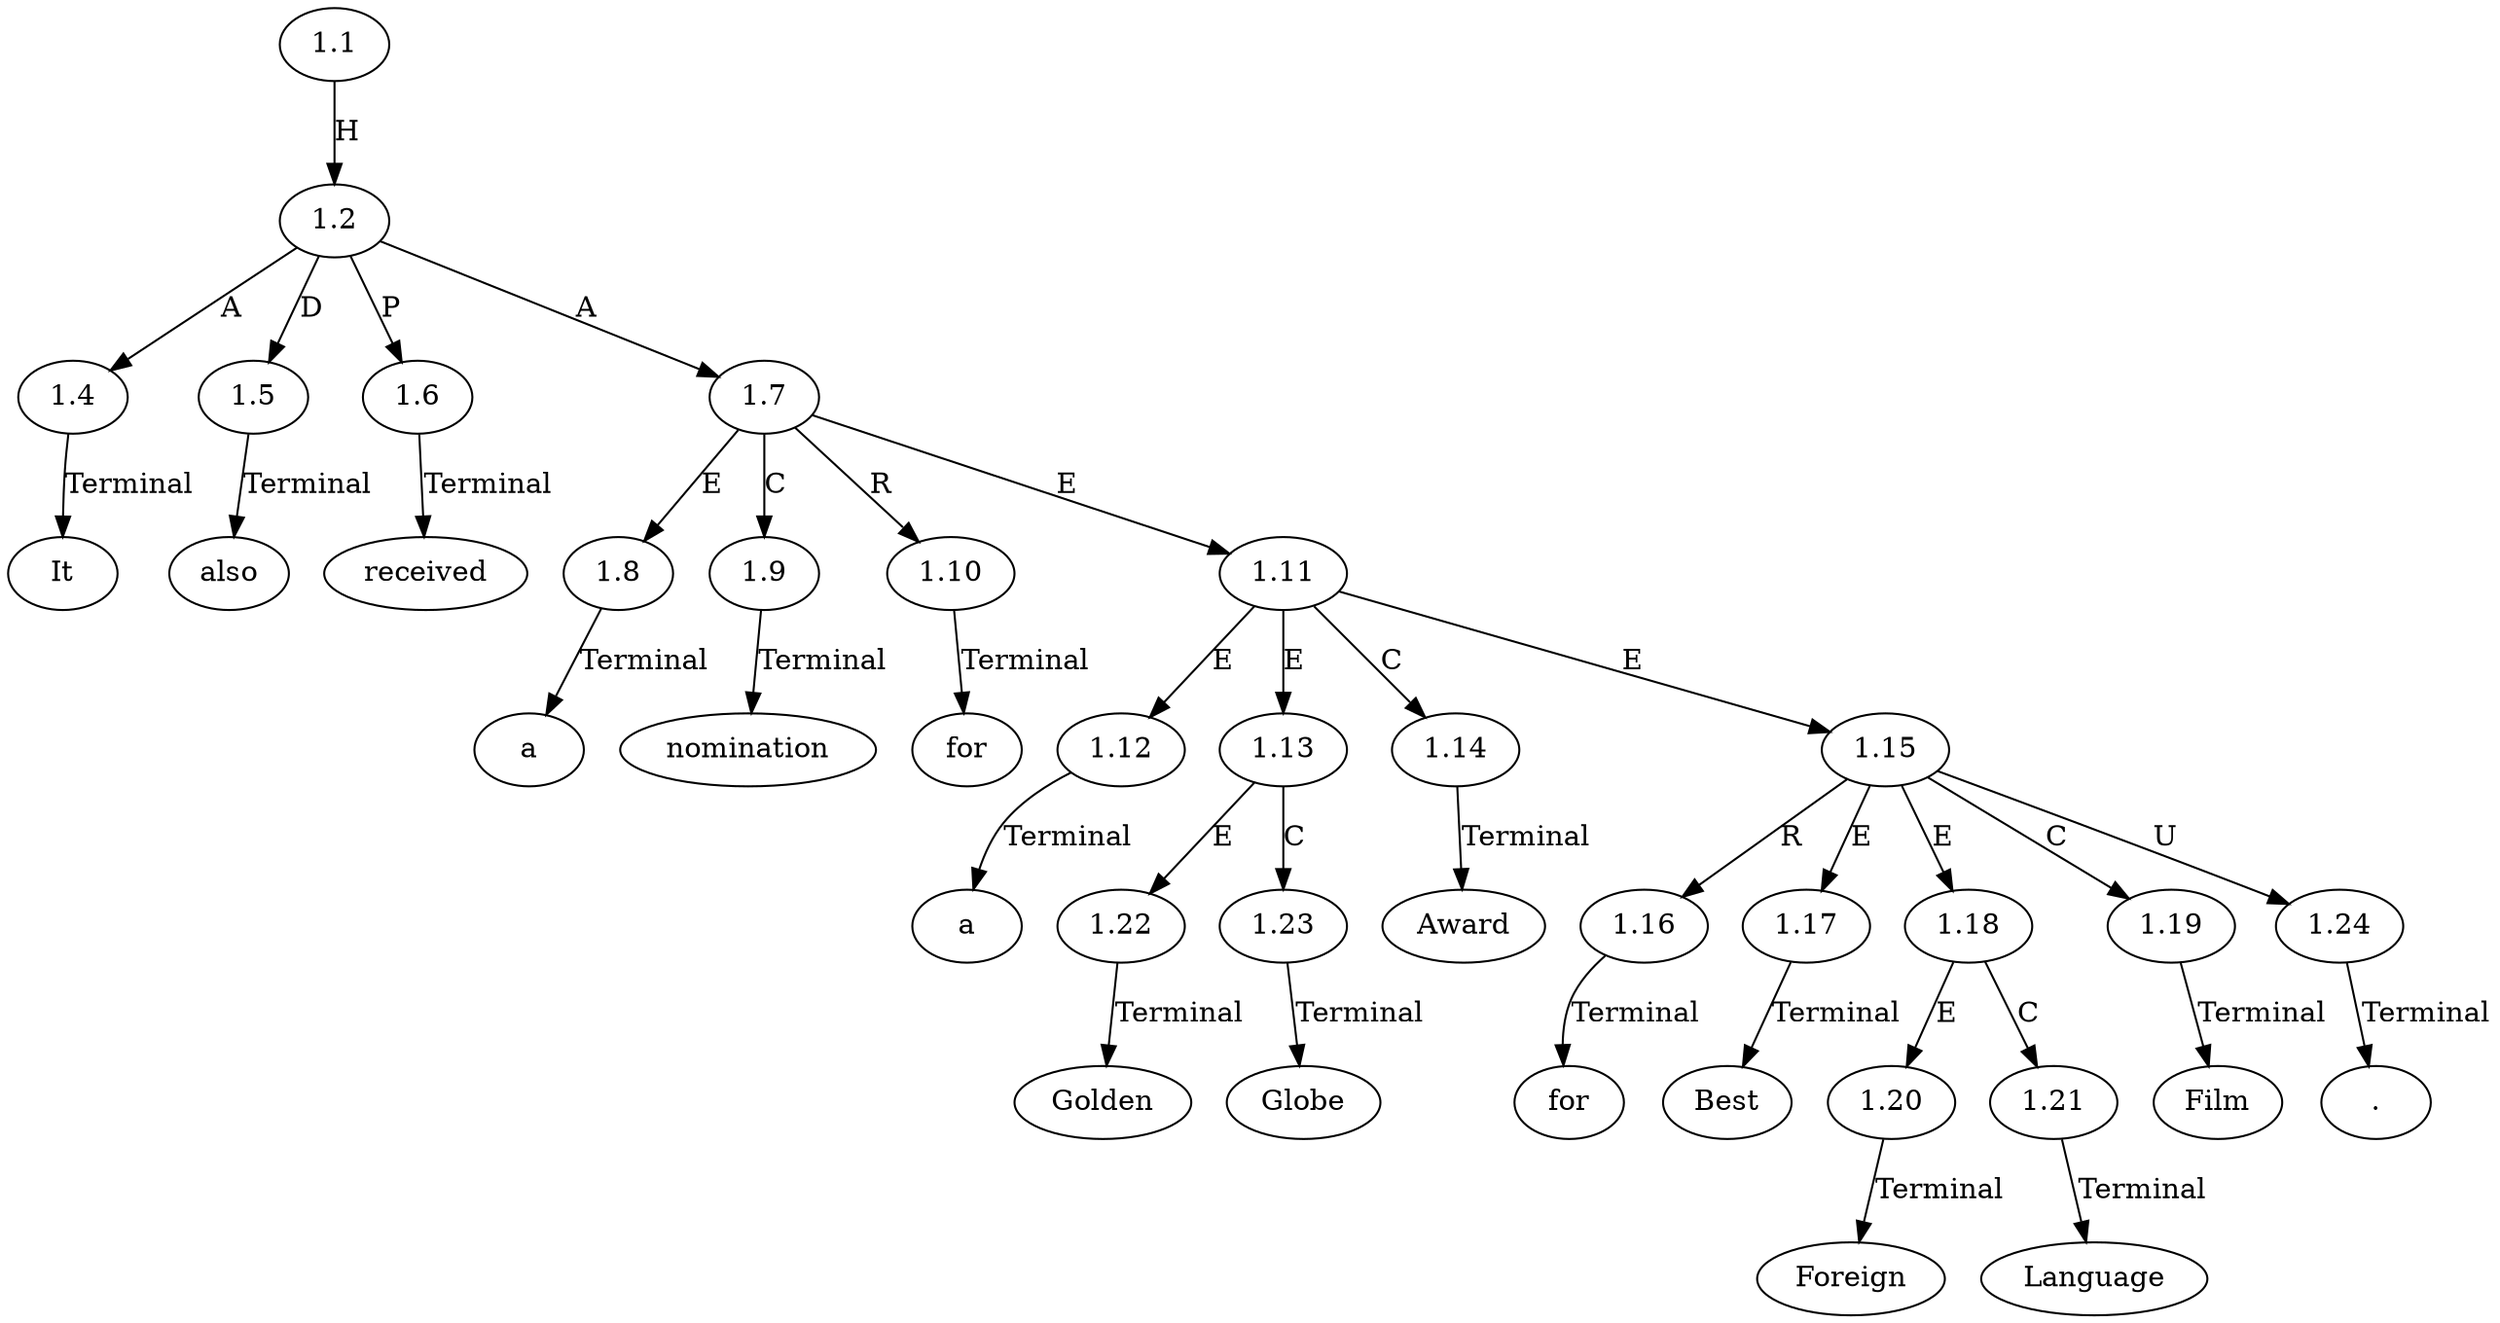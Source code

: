// Graph
digraph {
	0.1 [label=It ordering=out]
	0.10 [label=Award ordering=out]
	0.11 [label=for ordering=out]
	0.12 [label=Best ordering=out]
	0.13 [label=Foreign ordering=out]
	0.14 [label=Language ordering=out]
	0.15 [label=Film ordering=out]
	0.16 [label="." ordering=out]
	0.2 [label=also ordering=out]
	0.3 [label=received ordering=out]
	0.4 [label=a ordering=out]
	0.5 [label=nomination ordering=out]
	0.6 [label=for ordering=out]
	0.7 [label=a ordering=out]
	0.8 [label=Golden ordering=out]
	0.9 [label=Globe ordering=out]
	1.1 [label=1.1 ordering=out]
	1.2 [label=1.2 ordering=out]
	1.4 [label=1.4 ordering=out]
	1.5 [label=1.5 ordering=out]
	1.6 [label=1.6 ordering=out]
	1.7 [label=1.7 ordering=out]
	1.8 [label=1.8 ordering=out]
	1.9 [label=1.9 ordering=out]
	1.10 [label=1.10 ordering=out]
	1.11 [label=1.11 ordering=out]
	1.12 [label=1.12 ordering=out]
	1.13 [label=1.13 ordering=out]
	1.14 [label=1.14 ordering=out]
	1.15 [label=1.15 ordering=out]
	1.16 [label=1.16 ordering=out]
	1.17 [label=1.17 ordering=out]
	1.18 [label=1.18 ordering=out]
	1.19 [label=1.19 ordering=out]
	1.20 [label=1.20 ordering=out]
	1.21 [label=1.21 ordering=out]
	1.22 [label=1.22 ordering=out]
	1.23 [label=1.23 ordering=out]
	1.24 [label=1.24 ordering=out]
	1.1 -> 1.2 [label=H ordering=out]
	1.2 -> 1.4 [label=A ordering=out]
	1.2 -> 1.5 [label=D ordering=out]
	1.2 -> 1.6 [label=P ordering=out]
	1.2 -> 1.7 [label=A ordering=out]
	1.4 -> 0.1 [label=Terminal ordering=out]
	1.5 -> 0.2 [label=Terminal ordering=out]
	1.6 -> 0.3 [label=Terminal ordering=out]
	1.7 -> 1.8 [label=E ordering=out]
	1.7 -> 1.9 [label=C ordering=out]
	1.7 -> 1.10 [label=R ordering=out]
	1.7 -> 1.11 [label=E ordering=out]
	1.8 -> 0.4 [label=Terminal ordering=out]
	1.9 -> 0.5 [label=Terminal ordering=out]
	1.10 -> 0.6 [label=Terminal ordering=out]
	1.11 -> 1.12 [label=E ordering=out]
	1.11 -> 1.13 [label=E ordering=out]
	1.11 -> 1.14 [label=C ordering=out]
	1.11 -> 1.15 [label=E ordering=out]
	1.12 -> 0.7 [label=Terminal ordering=out]
	1.13 -> 1.22 [label=E ordering=out]
	1.13 -> 1.23 [label=C ordering=out]
	1.14 -> 0.10 [label=Terminal ordering=out]
	1.15 -> 1.16 [label=R ordering=out]
	1.15 -> 1.17 [label=E ordering=out]
	1.15 -> 1.18 [label=E ordering=out]
	1.15 -> 1.19 [label=C ordering=out]
	1.15 -> 1.24 [label=U ordering=out]
	1.16 -> 0.11 [label=Terminal ordering=out]
	1.17 -> 0.12 [label=Terminal ordering=out]
	1.18 -> 1.20 [label=E ordering=out]
	1.18 -> 1.21 [label=C ordering=out]
	1.19 -> 0.15 [label=Terminal ordering=out]
	1.20 -> 0.13 [label=Terminal ordering=out]
	1.21 -> 0.14 [label=Terminal ordering=out]
	1.22 -> 0.8 [label=Terminal ordering=out]
	1.23 -> 0.9 [label=Terminal ordering=out]
	1.24 -> 0.16 [label=Terminal ordering=out]
}
